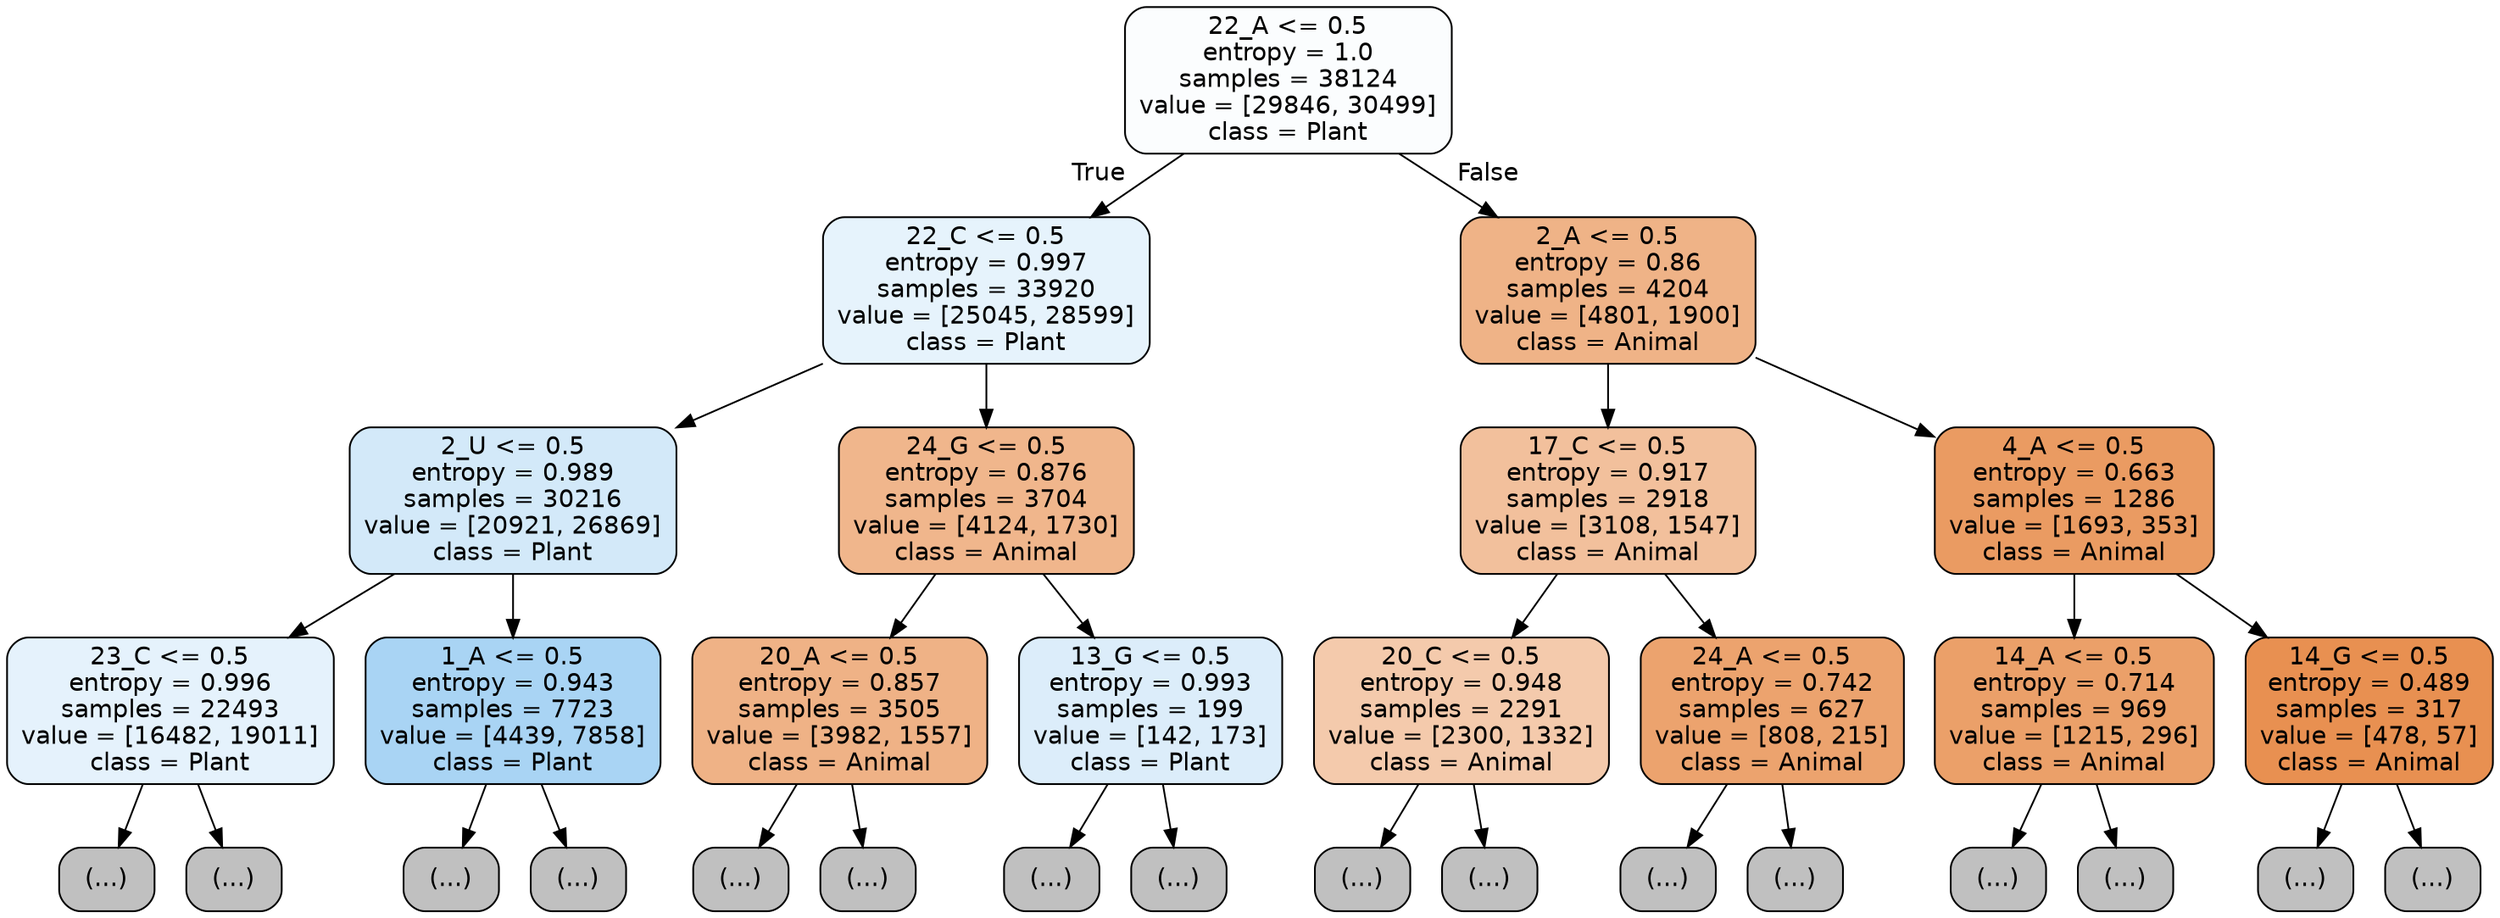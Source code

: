digraph Tree {
node [shape=box, style="filled, rounded", color="black", fontname="helvetica"] ;
edge [fontname="helvetica"] ;
0 [label="22_A <= 0.5\nentropy = 1.0\nsamples = 38124\nvalue = [29846, 30499]\nclass = Plant", fillcolor="#fbfdfe"] ;
1 [label="22_C <= 0.5\nentropy = 0.997\nsamples = 33920\nvalue = [25045, 28599]\nclass = Plant", fillcolor="#e6f3fc"] ;
0 -> 1 [labeldistance=2.5, labelangle=45, headlabel="True"] ;
2 [label="2_U <= 0.5\nentropy = 0.989\nsamples = 30216\nvalue = [20921, 26869]\nclass = Plant", fillcolor="#d3e9f9"] ;
1 -> 2 ;
3 [label="23_C <= 0.5\nentropy = 0.996\nsamples = 22493\nvalue = [16482, 19011]\nclass = Plant", fillcolor="#e5f2fc"] ;
2 -> 3 ;
4 [label="(...)", fillcolor="#C0C0C0"] ;
3 -> 4 ;
9417 [label="(...)", fillcolor="#C0C0C0"] ;
3 -> 9417 ;
9642 [label="1_A <= 0.5\nentropy = 0.943\nsamples = 7723\nvalue = [4439, 7858]\nclass = Plant", fillcolor="#a9d4f4"] ;
2 -> 9642 ;
9643 [label="(...)", fillcolor="#C0C0C0"] ;
9642 -> 9643 ;
12204 [label="(...)", fillcolor="#C0C0C0"] ;
9642 -> 12204 ;
12885 [label="24_G <= 0.5\nentropy = 0.876\nsamples = 3704\nvalue = [4124, 1730]\nclass = Animal", fillcolor="#f0b68c"] ;
1 -> 12885 ;
12886 [label="20_A <= 0.5\nentropy = 0.857\nsamples = 3505\nvalue = [3982, 1557]\nclass = Animal", fillcolor="#efb286"] ;
12885 -> 12886 ;
12887 [label="(...)", fillcolor="#C0C0C0"] ;
12886 -> 12887 ;
14158 [label="(...)", fillcolor="#C0C0C0"] ;
12886 -> 14158 ;
14641 [label="13_G <= 0.5\nentropy = 0.993\nsamples = 199\nvalue = [142, 173]\nclass = Plant", fillcolor="#dcedfa"] ;
12885 -> 14641 ;
14642 [label="(...)", fillcolor="#C0C0C0"] ;
14641 -> 14642 ;
14731 [label="(...)", fillcolor="#C0C0C0"] ;
14641 -> 14731 ;
14758 [label="2_A <= 0.5\nentropy = 0.86\nsamples = 4204\nvalue = [4801, 1900]\nclass = Animal", fillcolor="#efb387"] ;
0 -> 14758 [labeldistance=2.5, labelangle=-45, headlabel="False"] ;
14759 [label="17_C <= 0.5\nentropy = 0.917\nsamples = 2918\nvalue = [3108, 1547]\nclass = Animal", fillcolor="#f2c09c"] ;
14758 -> 14759 ;
14760 [label="20_C <= 0.5\nentropy = 0.948\nsamples = 2291\nvalue = [2300, 1332]\nclass = Animal", fillcolor="#f4caac"] ;
14759 -> 14760 ;
14761 [label="(...)", fillcolor="#C0C0C0"] ;
14760 -> 14761 ;
15596 [label="(...)", fillcolor="#C0C0C0"] ;
14760 -> 15596 ;
15879 [label="24_A <= 0.5\nentropy = 0.742\nsamples = 627\nvalue = [808, 215]\nclass = Animal", fillcolor="#eca36e"] ;
14759 -> 15879 ;
15880 [label="(...)", fillcolor="#C0C0C0"] ;
15879 -> 15880 ;
16175 [label="(...)", fillcolor="#C0C0C0"] ;
15879 -> 16175 ;
16192 [label="4_A <= 0.5\nentropy = 0.663\nsamples = 1286\nvalue = [1693, 353]\nclass = Animal", fillcolor="#ea9b62"] ;
14758 -> 16192 ;
16193 [label="14_A <= 0.5\nentropy = 0.714\nsamples = 969\nvalue = [1215, 296]\nclass = Animal", fillcolor="#eba069"] ;
16192 -> 16193 ;
16194 [label="(...)", fillcolor="#C0C0C0"] ;
16193 -> 16194 ;
16461 [label="(...)", fillcolor="#C0C0C0"] ;
16193 -> 16461 ;
16576 [label="14_G <= 0.5\nentropy = 0.489\nsamples = 317\nvalue = [478, 57]\nclass = Animal", fillcolor="#e89051"] ;
16192 -> 16576 ;
16577 [label="(...)", fillcolor="#C0C0C0"] ;
16576 -> 16577 ;
16646 [label="(...)", fillcolor="#C0C0C0"] ;
16576 -> 16646 ;
}